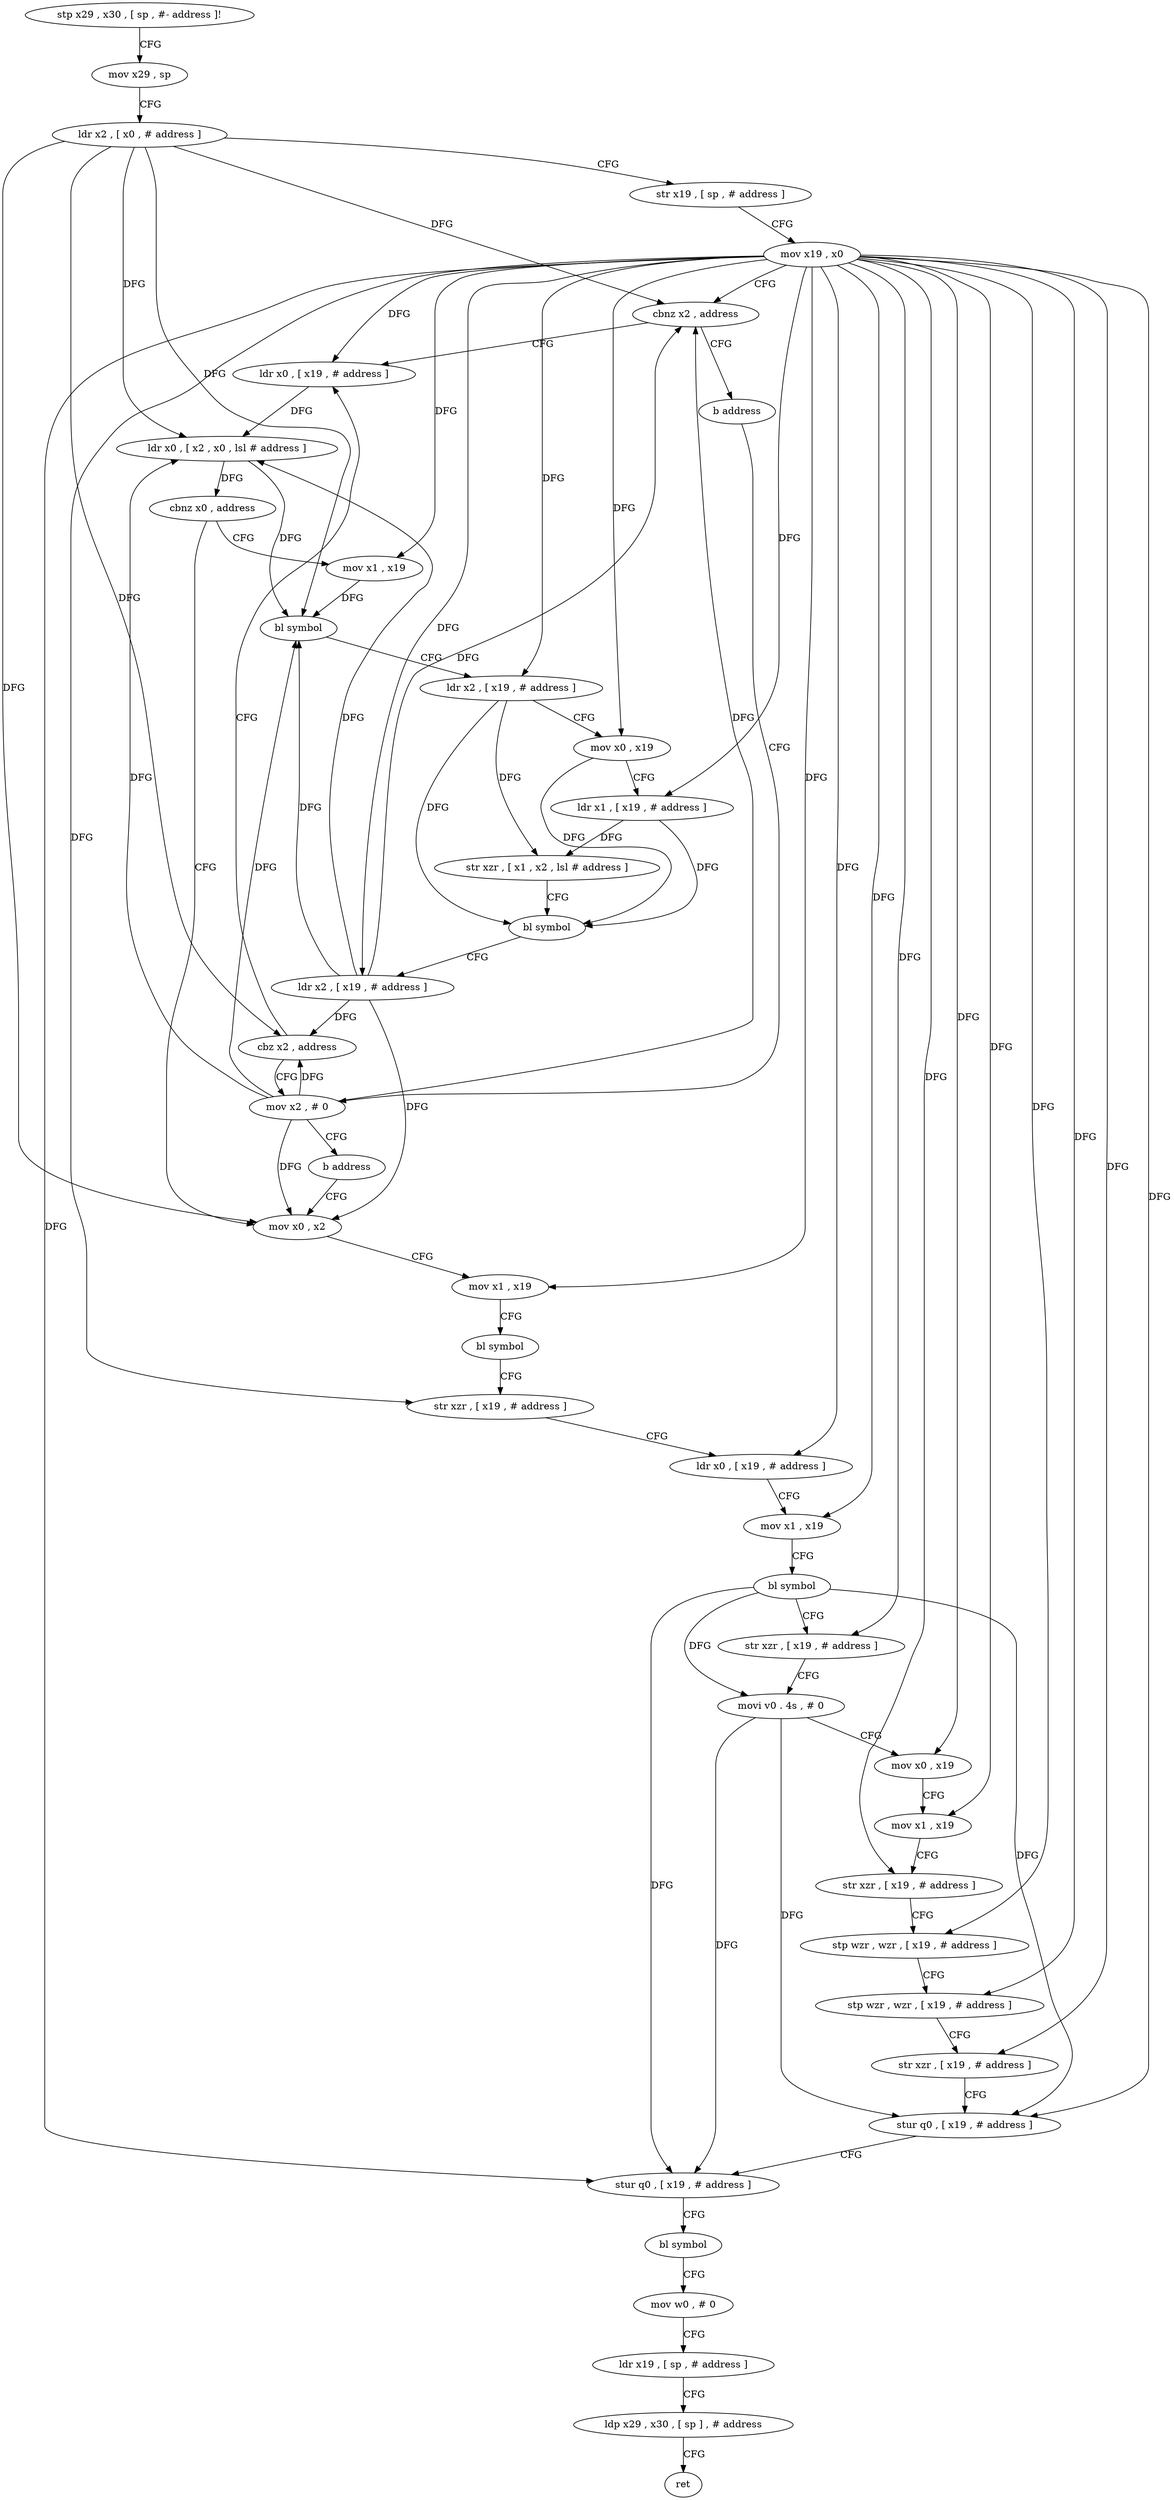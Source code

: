 digraph "func" {
"132400" [label = "stp x29 , x30 , [ sp , #- address ]!" ]
"132404" [label = "mov x29 , sp" ]
"132408" [label = "ldr x2 , [ x0 , # address ]" ]
"132412" [label = "str x19 , [ sp , # address ]" ]
"132416" [label = "mov x19 , x0" ]
"132420" [label = "cbnz x2 , address" ]
"132468" [label = "ldr x0 , [ x19 , # address ]" ]
"132424" [label = "b address" ]
"132472" [label = "ldr x0 , [ x2 , x0 , lsl # address ]" ]
"132476" [label = "cbnz x0 , address" ]
"132432" [label = "mov x1 , x19" ]
"132480" [label = "mov x0 , x2" ]
"132568" [label = "mov x2 , # 0" ]
"132436" [label = "bl symbol" ]
"132440" [label = "ldr x2 , [ x19 , # address ]" ]
"132444" [label = "mov x0 , x19" ]
"132448" [label = "ldr x1 , [ x19 , # address ]" ]
"132452" [label = "str xzr , [ x1 , x2 , lsl # address ]" ]
"132456" [label = "bl symbol" ]
"132460" [label = "ldr x2 , [ x19 , # address ]" ]
"132464" [label = "cbz x2 , address" ]
"132484" [label = "mov x1 , x19" ]
"132488" [label = "bl symbol" ]
"132492" [label = "str xzr , [ x19 , # address ]" ]
"132496" [label = "ldr x0 , [ x19 , # address ]" ]
"132500" [label = "mov x1 , x19" ]
"132504" [label = "bl symbol" ]
"132508" [label = "str xzr , [ x19 , # address ]" ]
"132512" [label = "movi v0 . 4s , # 0" ]
"132516" [label = "mov x0 , x19" ]
"132520" [label = "mov x1 , x19" ]
"132524" [label = "str xzr , [ x19 , # address ]" ]
"132528" [label = "stp wzr , wzr , [ x19 , # address ]" ]
"132532" [label = "stp wzr , wzr , [ x19 , # address ]" ]
"132536" [label = "str xzr , [ x19 , # address ]" ]
"132540" [label = "stur q0 , [ x19 , # address ]" ]
"132544" [label = "stur q0 , [ x19 , # address ]" ]
"132548" [label = "bl symbol" ]
"132552" [label = "mov w0 , # 0" ]
"132556" [label = "ldr x19 , [ sp , # address ]" ]
"132560" [label = "ldp x29 , x30 , [ sp ] , # address" ]
"132564" [label = "ret" ]
"132572" [label = "b address" ]
"132400" -> "132404" [ label = "CFG" ]
"132404" -> "132408" [ label = "CFG" ]
"132408" -> "132412" [ label = "CFG" ]
"132408" -> "132420" [ label = "DFG" ]
"132408" -> "132472" [ label = "DFG" ]
"132408" -> "132436" [ label = "DFG" ]
"132408" -> "132464" [ label = "DFG" ]
"132408" -> "132480" [ label = "DFG" ]
"132412" -> "132416" [ label = "CFG" ]
"132416" -> "132420" [ label = "CFG" ]
"132416" -> "132468" [ label = "DFG" ]
"132416" -> "132432" [ label = "DFG" ]
"132416" -> "132440" [ label = "DFG" ]
"132416" -> "132444" [ label = "DFG" ]
"132416" -> "132448" [ label = "DFG" ]
"132416" -> "132460" [ label = "DFG" ]
"132416" -> "132484" [ label = "DFG" ]
"132416" -> "132492" [ label = "DFG" ]
"132416" -> "132496" [ label = "DFG" ]
"132416" -> "132500" [ label = "DFG" ]
"132416" -> "132508" [ label = "DFG" ]
"132416" -> "132516" [ label = "DFG" ]
"132416" -> "132520" [ label = "DFG" ]
"132416" -> "132524" [ label = "DFG" ]
"132416" -> "132528" [ label = "DFG" ]
"132416" -> "132532" [ label = "DFG" ]
"132416" -> "132536" [ label = "DFG" ]
"132416" -> "132540" [ label = "DFG" ]
"132416" -> "132544" [ label = "DFG" ]
"132420" -> "132468" [ label = "CFG" ]
"132420" -> "132424" [ label = "CFG" ]
"132468" -> "132472" [ label = "DFG" ]
"132424" -> "132568" [ label = "CFG" ]
"132472" -> "132476" [ label = "DFG" ]
"132472" -> "132436" [ label = "DFG" ]
"132476" -> "132432" [ label = "CFG" ]
"132476" -> "132480" [ label = "CFG" ]
"132432" -> "132436" [ label = "DFG" ]
"132480" -> "132484" [ label = "CFG" ]
"132568" -> "132572" [ label = "CFG" ]
"132568" -> "132420" [ label = "DFG" ]
"132568" -> "132436" [ label = "DFG" ]
"132568" -> "132464" [ label = "DFG" ]
"132568" -> "132480" [ label = "DFG" ]
"132568" -> "132472" [ label = "DFG" ]
"132436" -> "132440" [ label = "CFG" ]
"132440" -> "132444" [ label = "CFG" ]
"132440" -> "132452" [ label = "DFG" ]
"132440" -> "132456" [ label = "DFG" ]
"132444" -> "132448" [ label = "CFG" ]
"132444" -> "132456" [ label = "DFG" ]
"132448" -> "132452" [ label = "DFG" ]
"132448" -> "132456" [ label = "DFG" ]
"132452" -> "132456" [ label = "CFG" ]
"132456" -> "132460" [ label = "CFG" ]
"132460" -> "132464" [ label = "DFG" ]
"132460" -> "132420" [ label = "DFG" ]
"132460" -> "132436" [ label = "DFG" ]
"132460" -> "132472" [ label = "DFG" ]
"132460" -> "132480" [ label = "DFG" ]
"132464" -> "132568" [ label = "CFG" ]
"132464" -> "132468" [ label = "CFG" ]
"132484" -> "132488" [ label = "CFG" ]
"132488" -> "132492" [ label = "CFG" ]
"132492" -> "132496" [ label = "CFG" ]
"132496" -> "132500" [ label = "CFG" ]
"132500" -> "132504" [ label = "CFG" ]
"132504" -> "132508" [ label = "CFG" ]
"132504" -> "132512" [ label = "DFG" ]
"132504" -> "132540" [ label = "DFG" ]
"132504" -> "132544" [ label = "DFG" ]
"132508" -> "132512" [ label = "CFG" ]
"132512" -> "132516" [ label = "CFG" ]
"132512" -> "132540" [ label = "DFG" ]
"132512" -> "132544" [ label = "DFG" ]
"132516" -> "132520" [ label = "CFG" ]
"132520" -> "132524" [ label = "CFG" ]
"132524" -> "132528" [ label = "CFG" ]
"132528" -> "132532" [ label = "CFG" ]
"132532" -> "132536" [ label = "CFG" ]
"132536" -> "132540" [ label = "CFG" ]
"132540" -> "132544" [ label = "CFG" ]
"132544" -> "132548" [ label = "CFG" ]
"132548" -> "132552" [ label = "CFG" ]
"132552" -> "132556" [ label = "CFG" ]
"132556" -> "132560" [ label = "CFG" ]
"132560" -> "132564" [ label = "CFG" ]
"132572" -> "132480" [ label = "CFG" ]
}
